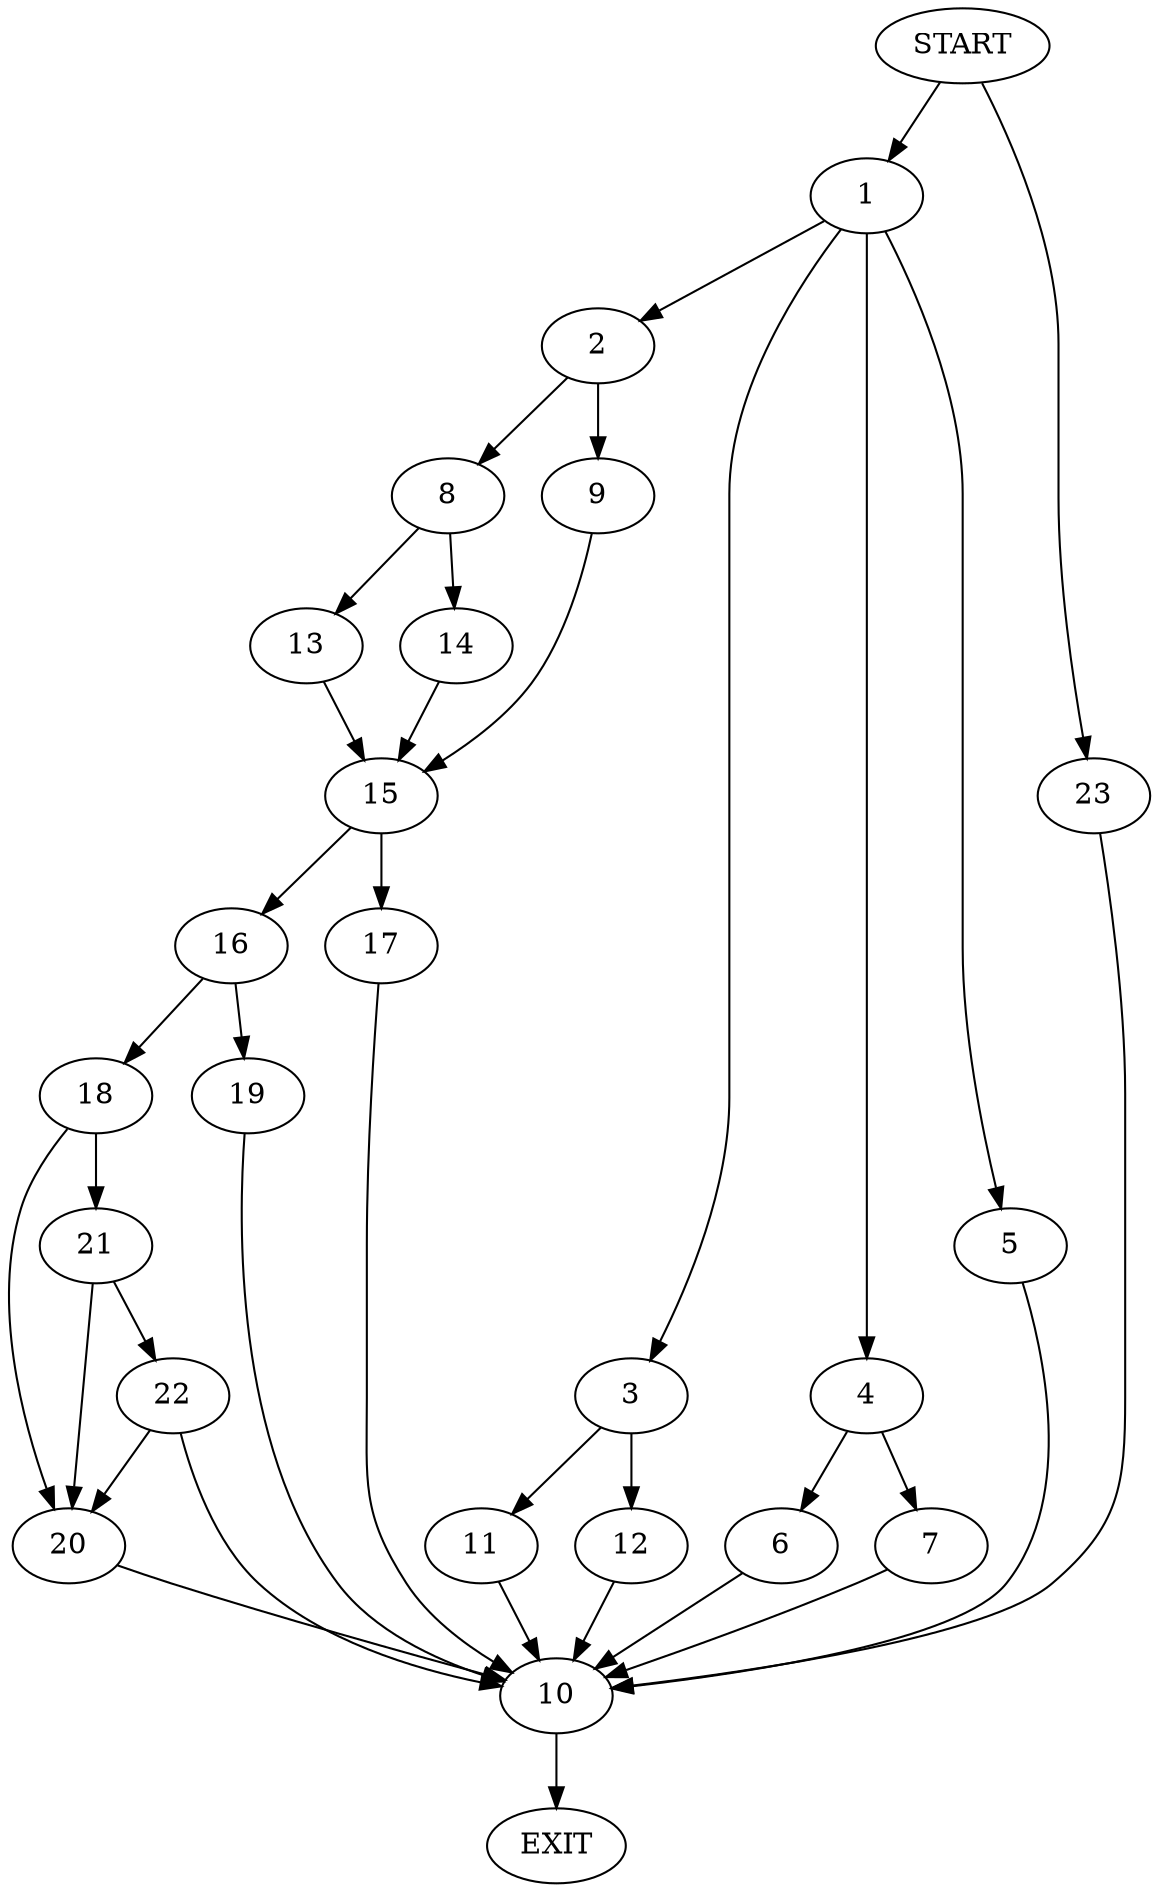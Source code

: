 digraph {
0 [label="START"]
24 [label="EXIT"]
0 -> 1
1 -> 2
1 -> 3
1 -> 4
1 -> 5
4 -> 6
4 -> 7
2 -> 8
2 -> 9
5 -> 10
3 -> 11
3 -> 12
7 -> 10
6 -> 10
10 -> 24
11 -> 10
12 -> 10
8 -> 13
8 -> 14
9 -> 15
15 -> 16
15 -> 17
14 -> 15
13 -> 15
17 -> 10
16 -> 18
16 -> 19
18 -> 20
18 -> 21
19 -> 10
20 -> 10
21 -> 20
21 -> 22
22 -> 20
22 -> 10
0 -> 23
23 -> 10
}
